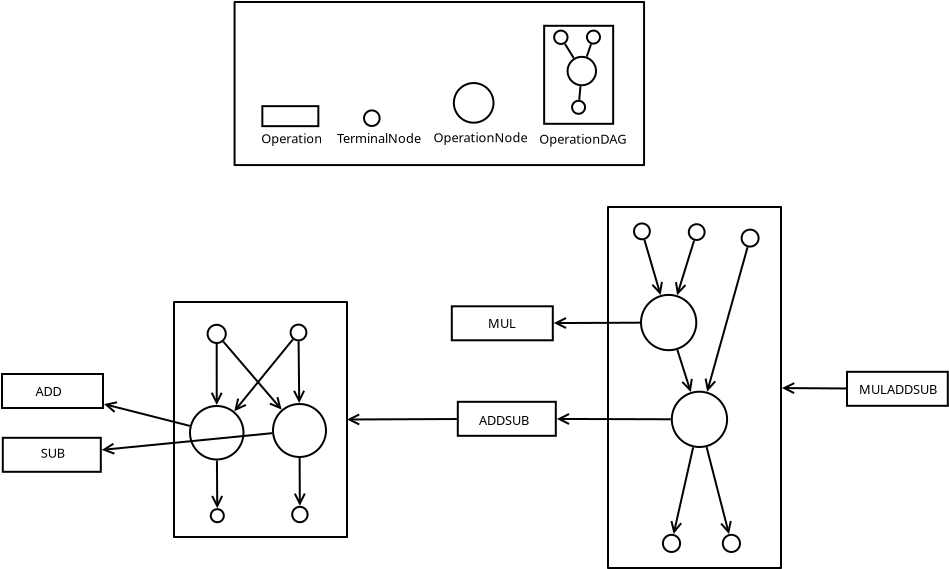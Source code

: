 <?xml version="1.0" encoding="UTF-8"?>
<dia:diagram xmlns:dia="http://www.lysator.liu.se/~alla/dia/">
  <dia:layer name="Background" visible="true">
    <dia:object type="Standard - Box" version="0" id="O0">
      <dia:attribute name="obj_pos">
        <dia:point val="-11.684,13.747"/>
      </dia:attribute>
      <dia:attribute name="obj_bb">
        <dia:rectangle val="-11.734,13.697;-2.984,25.547"/>
      </dia:attribute>
      <dia:attribute name="elem_corner">
        <dia:point val="-11.684,13.747"/>
      </dia:attribute>
      <dia:attribute name="elem_width">
        <dia:real val="8.65"/>
      </dia:attribute>
      <dia:attribute name="elem_height">
        <dia:real val="11.75"/>
      </dia:attribute>
      <dia:attribute name="show_background">
        <dia:boolean val="false"/>
      </dia:attribute>
      <dia:attribute name="corner_radius">
        <dia:real val="1.175e-38"/>
      </dia:attribute>
    </dia:object>
    <dia:object type="Standard - Box" version="0" id="O1">
      <dia:attribute name="obj_pos">
        <dia:point val="21.966,17.237"/>
      </dia:attribute>
      <dia:attribute name="obj_bb">
        <dia:rectangle val="21.916,17.187;27.056,18.987"/>
      </dia:attribute>
      <dia:attribute name="elem_corner">
        <dia:point val="21.966,17.237"/>
      </dia:attribute>
      <dia:attribute name="elem_width">
        <dia:real val="5.04"/>
      </dia:attribute>
      <dia:attribute name="elem_height">
        <dia:real val="1.7"/>
      </dia:attribute>
      <dia:attribute name="show_background">
        <dia:boolean val="true"/>
      </dia:attribute>
    </dia:object>
    <dia:object type="Geometric - Perfect Circle" version="0" id="O2">
      <dia:attribute name="obj_pos">
        <dia:point val="-6.734,18.847"/>
      </dia:attribute>
      <dia:attribute name="obj_bb">
        <dia:rectangle val="-6.784,18.797;-4.034,21.547"/>
      </dia:attribute>
      <dia:attribute name="elem_corner">
        <dia:point val="-6.734,18.847"/>
      </dia:attribute>
      <dia:attribute name="elem_width">
        <dia:real val="2.65"/>
      </dia:attribute>
      <dia:attribute name="elem_height">
        <dia:real val="2.65"/>
      </dia:attribute>
      <dia:attribute name="line_width">
        <dia:real val="0.1"/>
      </dia:attribute>
      <dia:attribute name="line_colour">
        <dia:color val="#000000"/>
      </dia:attribute>
      <dia:attribute name="fill_colour">
        <dia:color val="#ffffff"/>
      </dia:attribute>
      <dia:attribute name="show_background">
        <dia:boolean val="true"/>
      </dia:attribute>
      <dia:attribute name="line_style">
        <dia:enum val="0"/>
        <dia:real val="1"/>
      </dia:attribute>
      <dia:attribute name="flip_horizontal">
        <dia:boolean val="false"/>
      </dia:attribute>
      <dia:attribute name="flip_vertical">
        <dia:boolean val="false"/>
      </dia:attribute>
    </dia:object>
    <dia:object type="Geometric - Perfect Circle" version="0" id="O3">
      <dia:attribute name="obj_pos">
        <dia:point val="-10.884,18.947"/>
      </dia:attribute>
      <dia:attribute name="obj_bb">
        <dia:rectangle val="-10.934,18.897;-8.159,21.672"/>
      </dia:attribute>
      <dia:attribute name="elem_corner">
        <dia:point val="-10.884,18.947"/>
      </dia:attribute>
      <dia:attribute name="elem_width">
        <dia:real val="2.675"/>
      </dia:attribute>
      <dia:attribute name="elem_height">
        <dia:real val="2.675"/>
      </dia:attribute>
      <dia:attribute name="line_width">
        <dia:real val="0.1"/>
      </dia:attribute>
      <dia:attribute name="line_colour">
        <dia:color val="#000000"/>
      </dia:attribute>
      <dia:attribute name="fill_colour">
        <dia:color val="#ffffff"/>
      </dia:attribute>
      <dia:attribute name="show_background">
        <dia:boolean val="true"/>
      </dia:attribute>
      <dia:attribute name="line_style">
        <dia:enum val="0"/>
        <dia:real val="1"/>
      </dia:attribute>
      <dia:attribute name="flip_horizontal">
        <dia:boolean val="false"/>
      </dia:attribute>
      <dia:attribute name="flip_vertical">
        <dia:boolean val="false"/>
      </dia:attribute>
    </dia:object>
    <dia:object type="Geometric - Perfect Circle" version="0" id="O4">
      <dia:attribute name="obj_pos">
        <dia:point val="-10.004,14.887"/>
      </dia:attribute>
      <dia:attribute name="obj_bb">
        <dia:rectangle val="-10.054,14.837;-9.044,15.847"/>
      </dia:attribute>
      <dia:attribute name="elem_corner">
        <dia:point val="-10.004,14.887"/>
      </dia:attribute>
      <dia:attribute name="elem_width">
        <dia:real val="0.91"/>
      </dia:attribute>
      <dia:attribute name="elem_height">
        <dia:real val="0.91"/>
      </dia:attribute>
      <dia:attribute name="line_width">
        <dia:real val="0.1"/>
      </dia:attribute>
      <dia:attribute name="line_colour">
        <dia:color val="#000000"/>
      </dia:attribute>
      <dia:attribute name="fill_colour">
        <dia:color val="#ffffff"/>
      </dia:attribute>
      <dia:attribute name="show_background">
        <dia:boolean val="true"/>
      </dia:attribute>
      <dia:attribute name="line_style">
        <dia:enum val="0"/>
        <dia:real val="1"/>
      </dia:attribute>
      <dia:attribute name="flip_horizontal">
        <dia:boolean val="false"/>
      </dia:attribute>
      <dia:attribute name="flip_vertical">
        <dia:boolean val="false"/>
      </dia:attribute>
    </dia:object>
    <dia:object type="Geometric - Perfect Circle" version="0" id="O5">
      <dia:attribute name="obj_pos">
        <dia:point val="-5.854,14.877"/>
      </dia:attribute>
      <dia:attribute name="obj_bb">
        <dia:rectangle val="-5.904,14.827;-5.014,15.717"/>
      </dia:attribute>
      <dia:attribute name="elem_corner">
        <dia:point val="-5.854,14.877"/>
      </dia:attribute>
      <dia:attribute name="elem_width">
        <dia:real val="0.79"/>
      </dia:attribute>
      <dia:attribute name="elem_height">
        <dia:real val="0.79"/>
      </dia:attribute>
      <dia:attribute name="line_width">
        <dia:real val="0.1"/>
      </dia:attribute>
      <dia:attribute name="line_colour">
        <dia:color val="#000000"/>
      </dia:attribute>
      <dia:attribute name="fill_colour">
        <dia:color val="#ffffff"/>
      </dia:attribute>
      <dia:attribute name="show_background">
        <dia:boolean val="true"/>
      </dia:attribute>
      <dia:attribute name="line_style">
        <dia:enum val="0"/>
        <dia:real val="1"/>
      </dia:attribute>
      <dia:attribute name="flip_horizontal">
        <dia:boolean val="false"/>
      </dia:attribute>
      <dia:attribute name="flip_vertical">
        <dia:boolean val="false"/>
      </dia:attribute>
    </dia:object>
    <dia:object type="Standard - Line" version="0" id="O6">
      <dia:attribute name="obj_pos">
        <dia:point val="-5.454,15.714"/>
      </dia:attribute>
      <dia:attribute name="obj_bb">
        <dia:rectangle val="-5.923,15.664;-4.922,18.852"/>
      </dia:attribute>
      <dia:attribute name="conn_endpoints">
        <dia:point val="-5.454,15.714"/>
        <dia:point val="-5.423,18.797"/>
      </dia:attribute>
      <dia:attribute name="numcp">
        <dia:int val="1"/>
      </dia:attribute>
      <dia:attribute name="end_arrow">
        <dia:enum val="1"/>
      </dia:attribute>
      <dia:attribute name="end_arrow_length">
        <dia:real val="0.5"/>
      </dia:attribute>
      <dia:attribute name="end_arrow_width">
        <dia:real val="0.5"/>
      </dia:attribute>
      <dia:connections>
        <dia:connection handle="0" to="O5" connection="8"/>
        <dia:connection handle="1" to="O2" connection="8"/>
      </dia:connections>
    </dia:object>
    <dia:object type="Standard - Line" version="0" id="O7">
      <dia:attribute name="obj_pos">
        <dia:point val="-9.22,15.725"/>
      </dia:attribute>
      <dia:attribute name="obj_bb">
        <dia:rectangle val="-9.291,15.655;-5.891,19.491"/>
      </dia:attribute>
      <dia:attribute name="conn_endpoints">
        <dia:point val="-9.22,15.725"/>
        <dia:point val="-6.304,19.128"/>
      </dia:attribute>
      <dia:attribute name="numcp">
        <dia:int val="1"/>
      </dia:attribute>
      <dia:attribute name="end_arrow">
        <dia:enum val="1"/>
      </dia:attribute>
      <dia:attribute name="end_arrow_length">
        <dia:real val="0.5"/>
      </dia:attribute>
      <dia:attribute name="end_arrow_width">
        <dia:real val="0.5"/>
      </dia:attribute>
      <dia:connections>
        <dia:connection handle="0" to="O4" connection="8"/>
        <dia:connection handle="1" to="O2" connection="8"/>
      </dia:connections>
    </dia:object>
    <dia:object type="Standard - Line" version="0" id="O8">
      <dia:attribute name="obj_pos">
        <dia:point val="-9.549,15.797"/>
      </dia:attribute>
      <dia:attribute name="obj_bb">
        <dia:rectangle val="-10.047,15.747;-9.047,18.947"/>
      </dia:attribute>
      <dia:attribute name="conn_endpoints">
        <dia:point val="-9.549,15.797"/>
        <dia:point val="-9.547,18.897"/>
      </dia:attribute>
      <dia:attribute name="numcp">
        <dia:int val="1"/>
      </dia:attribute>
      <dia:attribute name="end_arrow">
        <dia:enum val="1"/>
      </dia:attribute>
      <dia:attribute name="end_arrow_length">
        <dia:real val="0.5"/>
      </dia:attribute>
      <dia:attribute name="end_arrow_width">
        <dia:real val="0.5"/>
      </dia:attribute>
      <dia:connections>
        <dia:connection handle="0" to="O4" connection="0"/>
        <dia:connection handle="1" to="O3" connection="8"/>
      </dia:connections>
    </dia:object>
    <dia:object type="Standard - Line" version="0" id="O9">
      <dia:attribute name="obj_pos">
        <dia:point val="-5.739,15.616"/>
      </dia:attribute>
      <dia:attribute name="obj_bb">
        <dia:rectangle val="-9.089,15.545;-5.669,19.564"/>
      </dia:attribute>
      <dia:attribute name="conn_endpoints">
        <dia:point val="-5.739,15.616"/>
        <dia:point val="-8.67,19.209"/>
      </dia:attribute>
      <dia:attribute name="numcp">
        <dia:int val="1"/>
      </dia:attribute>
      <dia:attribute name="end_arrow">
        <dia:enum val="1"/>
      </dia:attribute>
      <dia:attribute name="end_arrow_length">
        <dia:real val="0.5"/>
      </dia:attribute>
      <dia:attribute name="end_arrow_width">
        <dia:real val="0.5"/>
      </dia:attribute>
      <dia:connections>
        <dia:connection handle="0" to="O5" connection="8"/>
        <dia:connection handle="1" to="O3" connection="8"/>
      </dia:connections>
    </dia:object>
    <dia:object type="Geometric - Perfect Circle" version="0" id="O10">
      <dia:attribute name="obj_pos">
        <dia:point val="-9.845,24.106"/>
      </dia:attribute>
      <dia:attribute name="obj_bb">
        <dia:rectangle val="-9.895,24.056;-9.143,24.808"/>
      </dia:attribute>
      <dia:attribute name="elem_corner">
        <dia:point val="-9.845,24.106"/>
      </dia:attribute>
      <dia:attribute name="elem_width">
        <dia:real val="0.652"/>
      </dia:attribute>
      <dia:attribute name="elem_height">
        <dia:real val="0.652"/>
      </dia:attribute>
      <dia:attribute name="line_width">
        <dia:real val="0.1"/>
      </dia:attribute>
      <dia:attribute name="line_colour">
        <dia:color val="#000000"/>
      </dia:attribute>
      <dia:attribute name="fill_colour">
        <dia:color val="#ffffff"/>
      </dia:attribute>
      <dia:attribute name="show_background">
        <dia:boolean val="true"/>
      </dia:attribute>
      <dia:attribute name="line_style">
        <dia:enum val="0"/>
        <dia:real val="1"/>
      </dia:attribute>
      <dia:attribute name="flip_horizontal">
        <dia:boolean val="false"/>
      </dia:attribute>
      <dia:attribute name="flip_vertical">
        <dia:boolean val="false"/>
      </dia:attribute>
    </dia:object>
    <dia:object type="Geometric - Perfect Circle" version="0" id="O11">
      <dia:attribute name="obj_pos">
        <dia:point val="-5.775,23.987"/>
      </dia:attribute>
      <dia:attribute name="obj_bb">
        <dia:rectangle val="-5.825,23.937;-4.955,24.807"/>
      </dia:attribute>
      <dia:attribute name="elem_corner">
        <dia:point val="-5.775,23.987"/>
      </dia:attribute>
      <dia:attribute name="elem_width">
        <dia:real val="0.77"/>
      </dia:attribute>
      <dia:attribute name="elem_height">
        <dia:real val="0.77"/>
      </dia:attribute>
      <dia:attribute name="line_width">
        <dia:real val="0.1"/>
      </dia:attribute>
      <dia:attribute name="line_colour">
        <dia:color val="#000000"/>
      </dia:attribute>
      <dia:attribute name="fill_colour">
        <dia:color val="#ffffff"/>
      </dia:attribute>
      <dia:attribute name="show_background">
        <dia:boolean val="true"/>
      </dia:attribute>
      <dia:attribute name="line_style">
        <dia:enum val="0"/>
        <dia:real val="1"/>
      </dia:attribute>
      <dia:attribute name="flip_horizontal">
        <dia:boolean val="false"/>
      </dia:attribute>
      <dia:attribute name="flip_vertical">
        <dia:boolean val="false"/>
      </dia:attribute>
    </dia:object>
    <dia:object type="Standard - Line" version="0" id="O12">
      <dia:attribute name="obj_pos">
        <dia:point val="-9.537,21.672"/>
      </dia:attribute>
      <dia:attribute name="obj_bb">
        <dia:rectangle val="-10.022,21.622;-9.021,24.11"/>
      </dia:attribute>
      <dia:attribute name="conn_endpoints">
        <dia:point val="-9.537,21.672"/>
        <dia:point val="-9.522,24.057"/>
      </dia:attribute>
      <dia:attribute name="numcp">
        <dia:int val="1"/>
      </dia:attribute>
      <dia:attribute name="end_arrow">
        <dia:enum val="1"/>
      </dia:attribute>
      <dia:attribute name="end_arrow_length">
        <dia:real val="0.5"/>
      </dia:attribute>
      <dia:attribute name="end_arrow_width">
        <dia:real val="0.5"/>
      </dia:attribute>
      <dia:connections>
        <dia:connection handle="0" to="O3" connection="8"/>
        <dia:connection handle="1" to="O10" connection="8"/>
      </dia:connections>
    </dia:object>
    <dia:object type="Standard - Line" version="0" id="O13">
      <dia:attribute name="obj_pos">
        <dia:point val="-5.403,21.547"/>
      </dia:attribute>
      <dia:attribute name="obj_bb">
        <dia:rectangle val="-5.892,21.496;-4.892,23.989"/>
      </dia:attribute>
      <dia:attribute name="conn_endpoints">
        <dia:point val="-5.403,21.547"/>
        <dia:point val="-5.392,23.937"/>
      </dia:attribute>
      <dia:attribute name="numcp">
        <dia:int val="1"/>
      </dia:attribute>
      <dia:attribute name="end_arrow">
        <dia:enum val="1"/>
      </dia:attribute>
      <dia:attribute name="end_arrow_length">
        <dia:real val="0.5"/>
      </dia:attribute>
      <dia:attribute name="end_arrow_width">
        <dia:real val="0.5"/>
      </dia:attribute>
      <dia:connections>
        <dia:connection handle="0" to="O2" connection="8"/>
        <dia:connection handle="1" to="O11" connection="8"/>
      </dia:connections>
    </dia:object>
    <dia:object type="Geometric - Perfect Circle" version="0" id="O14">
      <dia:attribute name="obj_pos">
        <dia:point val="11.666,13.392"/>
      </dia:attribute>
      <dia:attribute name="obj_bb">
        <dia:rectangle val="11.616,13.342;14.481,16.207"/>
      </dia:attribute>
      <dia:attribute name="elem_corner">
        <dia:point val="11.666,13.392"/>
      </dia:attribute>
      <dia:attribute name="elem_width">
        <dia:real val="2.765"/>
      </dia:attribute>
      <dia:attribute name="elem_height">
        <dia:real val="2.765"/>
      </dia:attribute>
      <dia:attribute name="line_width">
        <dia:real val="0.1"/>
      </dia:attribute>
      <dia:attribute name="line_colour">
        <dia:color val="#000000"/>
      </dia:attribute>
      <dia:attribute name="fill_colour">
        <dia:color val="#ffffff"/>
      </dia:attribute>
      <dia:attribute name="show_background">
        <dia:boolean val="true"/>
      </dia:attribute>
      <dia:attribute name="line_style">
        <dia:enum val="0"/>
        <dia:real val="1"/>
      </dia:attribute>
      <dia:attribute name="flip_horizontal">
        <dia:boolean val="false"/>
      </dia:attribute>
      <dia:attribute name="flip_vertical">
        <dia:boolean val="false"/>
      </dia:attribute>
    </dia:object>
    <dia:object type="Geometric - Perfect Circle" version="0" id="O15">
      <dia:attribute name="obj_pos">
        <dia:point val="11.316,9.819"/>
      </dia:attribute>
      <dia:attribute name="obj_bb">
        <dia:rectangle val="11.266,9.769;12.159,10.662"/>
      </dia:attribute>
      <dia:attribute name="elem_corner">
        <dia:point val="11.316,9.819"/>
      </dia:attribute>
      <dia:attribute name="elem_width">
        <dia:real val="0.793"/>
      </dia:attribute>
      <dia:attribute name="elem_height">
        <dia:real val="0.793"/>
      </dia:attribute>
      <dia:attribute name="line_width">
        <dia:real val="0.1"/>
      </dia:attribute>
      <dia:attribute name="line_colour">
        <dia:color val="#000000"/>
      </dia:attribute>
      <dia:attribute name="fill_colour">
        <dia:color val="#ffffff"/>
      </dia:attribute>
      <dia:attribute name="show_background">
        <dia:boolean val="true"/>
      </dia:attribute>
      <dia:attribute name="line_style">
        <dia:enum val="0"/>
        <dia:real val="1"/>
      </dia:attribute>
      <dia:attribute name="flip_horizontal">
        <dia:boolean val="false"/>
      </dia:attribute>
      <dia:attribute name="flip_vertical">
        <dia:boolean val="false"/>
      </dia:attribute>
    </dia:object>
    <dia:object type="Geometric - Perfect Circle" version="0" id="O16">
      <dia:attribute name="obj_pos">
        <dia:point val="14.056,9.857"/>
      </dia:attribute>
      <dia:attribute name="obj_bb">
        <dia:rectangle val="14.006,9.807;14.896,10.697"/>
      </dia:attribute>
      <dia:attribute name="elem_corner">
        <dia:point val="14.056,9.857"/>
      </dia:attribute>
      <dia:attribute name="elem_width">
        <dia:real val="0.79"/>
      </dia:attribute>
      <dia:attribute name="elem_height">
        <dia:real val="0.79"/>
      </dia:attribute>
      <dia:attribute name="line_width">
        <dia:real val="0.1"/>
      </dia:attribute>
      <dia:attribute name="line_colour">
        <dia:color val="#000000"/>
      </dia:attribute>
      <dia:attribute name="fill_colour">
        <dia:color val="#ffffff"/>
      </dia:attribute>
      <dia:attribute name="show_background">
        <dia:boolean val="true"/>
      </dia:attribute>
      <dia:attribute name="line_style">
        <dia:enum val="0"/>
        <dia:real val="1"/>
      </dia:attribute>
      <dia:attribute name="flip_horizontal">
        <dia:boolean val="false"/>
      </dia:attribute>
      <dia:attribute name="flip_vertical">
        <dia:boolean val="false"/>
      </dia:attribute>
    </dia:object>
    <dia:object type="Standard - Line" version="0" id="O17">
      <dia:attribute name="obj_pos">
        <dia:point val="11.838,10.643"/>
      </dia:attribute>
      <dia:attribute name="obj_bb">
        <dia:rectangle val="11.776,10.582;13.139,13.588"/>
      </dia:attribute>
      <dia:attribute name="conn_endpoints">
        <dia:point val="11.838,10.643"/>
        <dia:point val="12.646,13.399"/>
      </dia:attribute>
      <dia:attribute name="numcp">
        <dia:int val="1"/>
      </dia:attribute>
      <dia:attribute name="end_arrow">
        <dia:enum val="1"/>
      </dia:attribute>
      <dia:attribute name="end_arrow_length">
        <dia:real val="0.5"/>
      </dia:attribute>
      <dia:attribute name="end_arrow_width">
        <dia:real val="0.5"/>
      </dia:attribute>
      <dia:connections>
        <dia:connection handle="0" to="O15" connection="8"/>
        <dia:connection handle="1" to="O14" connection="8"/>
      </dia:connections>
    </dia:object>
    <dia:object type="Standard - Line" version="0" id="O18">
      <dia:attribute name="obj_pos">
        <dia:point val="14.319,10.676"/>
      </dia:attribute>
      <dia:attribute name="obj_bb">
        <dia:rectangle val="12.979,10.614;14.382,13.605"/>
      </dia:attribute>
      <dia:attribute name="conn_endpoints">
        <dia:point val="14.319,10.676"/>
        <dia:point val="13.472,13.41"/>
      </dia:attribute>
      <dia:attribute name="numcp">
        <dia:int val="1"/>
      </dia:attribute>
      <dia:attribute name="end_arrow">
        <dia:enum val="1"/>
      </dia:attribute>
      <dia:attribute name="end_arrow_length">
        <dia:real val="0.5"/>
      </dia:attribute>
      <dia:attribute name="end_arrow_width">
        <dia:real val="0.5"/>
      </dia:attribute>
      <dia:connections>
        <dia:connection handle="0" to="O16" connection="8"/>
        <dia:connection handle="1" to="O14" connection="8"/>
      </dia:connections>
    </dia:object>
    <dia:object type="Standard - Line" version="0" id="O19">
      <dia:attribute name="obj_pos">
        <dia:point val="13.483,16.139"/>
      </dia:attribute>
      <dia:attribute name="obj_bb">
        <dia:rectangle val="13.42,16.077;14.646,18.448"/>
      </dia:attribute>
      <dia:attribute name="conn_endpoints">
        <dia:point val="13.483,16.139"/>
        <dia:point val="14.154,18.249"/>
      </dia:attribute>
      <dia:attribute name="numcp">
        <dia:int val="1"/>
      </dia:attribute>
      <dia:attribute name="end_arrow">
        <dia:enum val="1"/>
      </dia:attribute>
      <dia:attribute name="end_arrow_length">
        <dia:real val="0.5"/>
      </dia:attribute>
      <dia:attribute name="end_arrow_width">
        <dia:real val="0.5"/>
      </dia:attribute>
      <dia:connections>
        <dia:connection handle="0" to="O14" connection="8"/>
        <dia:connection handle="1" to="O20" connection="8"/>
      </dia:connections>
    </dia:object>
    <dia:object type="Geometric - Perfect Circle" version="0" id="O20">
      <dia:attribute name="obj_pos">
        <dia:point val="13.206,18.232"/>
      </dia:attribute>
      <dia:attribute name="obj_bb">
        <dia:rectangle val="13.156,18.182;16.021,21.047"/>
      </dia:attribute>
      <dia:attribute name="elem_corner">
        <dia:point val="13.206,18.232"/>
      </dia:attribute>
      <dia:attribute name="elem_width">
        <dia:real val="2.765"/>
      </dia:attribute>
      <dia:attribute name="elem_height">
        <dia:real val="2.765"/>
      </dia:attribute>
      <dia:attribute name="line_width">
        <dia:real val="0.1"/>
      </dia:attribute>
      <dia:attribute name="line_colour">
        <dia:color val="#000000"/>
      </dia:attribute>
      <dia:attribute name="fill_colour">
        <dia:color val="#ffffff"/>
      </dia:attribute>
      <dia:attribute name="show_background">
        <dia:boolean val="true"/>
      </dia:attribute>
      <dia:attribute name="line_style">
        <dia:enum val="0"/>
        <dia:real val="1"/>
      </dia:attribute>
      <dia:attribute name="flip_horizontal">
        <dia:boolean val="false"/>
      </dia:attribute>
      <dia:attribute name="flip_vertical">
        <dia:boolean val="false"/>
      </dia:attribute>
    </dia:object>
    <dia:object type="Geometric - Perfect Circle" version="0" id="O21">
      <dia:attribute name="obj_pos">
        <dia:point val="16.696,10.127"/>
      </dia:attribute>
      <dia:attribute name="obj_bb">
        <dia:rectangle val="16.646,10.077;17.596,11.027"/>
      </dia:attribute>
      <dia:attribute name="elem_corner">
        <dia:point val="16.696,10.127"/>
      </dia:attribute>
      <dia:attribute name="elem_width">
        <dia:real val="0.85"/>
      </dia:attribute>
      <dia:attribute name="elem_height">
        <dia:real val="0.85"/>
      </dia:attribute>
      <dia:attribute name="line_width">
        <dia:real val="0.1"/>
      </dia:attribute>
      <dia:attribute name="line_colour">
        <dia:color val="#000000"/>
      </dia:attribute>
      <dia:attribute name="fill_colour">
        <dia:color val="#ffffff"/>
      </dia:attribute>
      <dia:attribute name="show_background">
        <dia:boolean val="true"/>
      </dia:attribute>
      <dia:attribute name="line_style">
        <dia:enum val="0"/>
        <dia:real val="1"/>
      </dia:attribute>
      <dia:attribute name="flip_horizontal">
        <dia:boolean val="false"/>
      </dia:attribute>
      <dia:attribute name="flip_vertical">
        <dia:boolean val="false"/>
      </dia:attribute>
    </dia:object>
    <dia:object type="Geometric - Perfect Circle" version="0" id="O22">
      <dia:attribute name="obj_pos">
        <dia:point val="12.761,25.387"/>
      </dia:attribute>
      <dia:attribute name="obj_bb">
        <dia:rectangle val="12.711,25.337;13.671,26.297"/>
      </dia:attribute>
      <dia:attribute name="elem_corner">
        <dia:point val="12.761,25.387"/>
      </dia:attribute>
      <dia:attribute name="elem_width">
        <dia:real val="0.86"/>
      </dia:attribute>
      <dia:attribute name="elem_height">
        <dia:real val="0.86"/>
      </dia:attribute>
      <dia:attribute name="line_width">
        <dia:real val="0.1"/>
      </dia:attribute>
      <dia:attribute name="line_colour">
        <dia:color val="#000000"/>
      </dia:attribute>
      <dia:attribute name="fill_colour">
        <dia:color val="#ffffff"/>
      </dia:attribute>
      <dia:attribute name="show_background">
        <dia:boolean val="true"/>
      </dia:attribute>
      <dia:attribute name="line_style">
        <dia:enum val="0"/>
        <dia:real val="1"/>
      </dia:attribute>
      <dia:attribute name="flip_horizontal">
        <dia:boolean val="false"/>
      </dia:attribute>
      <dia:attribute name="flip_vertical">
        <dia:boolean val="false"/>
      </dia:attribute>
    </dia:object>
    <dia:object type="Standard - Line" version="0" id="O23">
      <dia:attribute name="obj_pos">
        <dia:point val="16.993,11.009"/>
      </dia:attribute>
      <dia:attribute name="obj_bb">
        <dia:rectangle val="14.479,10.947;17.055,18.417"/>
      </dia:attribute>
      <dia:attribute name="conn_endpoints">
        <dia:point val="16.993,11.009"/>
        <dia:point val="14.974,18.235"/>
      </dia:attribute>
      <dia:attribute name="numcp">
        <dia:int val="1"/>
      </dia:attribute>
      <dia:attribute name="end_arrow">
        <dia:enum val="1"/>
      </dia:attribute>
      <dia:attribute name="end_arrow_length">
        <dia:real val="0.5"/>
      </dia:attribute>
      <dia:attribute name="end_arrow_width">
        <dia:real val="0.5"/>
      </dia:attribute>
      <dia:connections>
        <dia:connection handle="0" to="O21" connection="8"/>
        <dia:connection handle="1" to="O20" connection="8"/>
      </dia:connections>
    </dia:object>
    <dia:object type="Standard - Line" version="0" id="O24">
      <dia:attribute name="obj_pos">
        <dia:point val="14.274,21.011"/>
      </dia:attribute>
      <dia:attribute name="obj_bb">
        <dia:rectangle val="12.798,20.951;14.334,25.507"/>
      </dia:attribute>
      <dia:attribute name="conn_endpoints">
        <dia:point val="14.274,21.011"/>
        <dia:point val="13.297,25.349"/>
      </dia:attribute>
      <dia:attribute name="numcp">
        <dia:int val="1"/>
      </dia:attribute>
      <dia:attribute name="end_arrow">
        <dia:enum val="1"/>
      </dia:attribute>
      <dia:attribute name="end_arrow_length">
        <dia:real val="0.5"/>
      </dia:attribute>
      <dia:attribute name="end_arrow_width">
        <dia:real val="0.5"/>
      </dia:attribute>
      <dia:connections>
        <dia:connection handle="0" to="O20" connection="8"/>
        <dia:connection handle="1" to="O22" connection="8"/>
      </dia:connections>
    </dia:object>
    <dia:object type="Standard - Line" version="0" id="O25">
      <dia:attribute name="obj_pos">
        <dia:point val="14.946,21.002"/>
      </dia:attribute>
      <dia:attribute name="obj_bb">
        <dia:rectangle val="14.885,20.941;16.563,25.526"/>
      </dia:attribute>
      <dia:attribute name="conn_endpoints">
        <dia:point val="14.946,21.002"/>
        <dia:point val="16.067,25.353"/>
      </dia:attribute>
      <dia:attribute name="numcp">
        <dia:int val="1"/>
      </dia:attribute>
      <dia:attribute name="end_arrow">
        <dia:enum val="1"/>
      </dia:attribute>
      <dia:attribute name="end_arrow_length">
        <dia:real val="0.5"/>
      </dia:attribute>
      <dia:attribute name="end_arrow_width">
        <dia:real val="0.5"/>
      </dia:attribute>
      <dia:connections>
        <dia:connection handle="0" to="O20" connection="8"/>
        <dia:connection handle="1" to="O26" connection="8"/>
      </dia:connections>
    </dia:object>
    <dia:object type="Geometric - Perfect Circle" version="0" id="O26">
      <dia:attribute name="obj_pos">
        <dia:point val="15.756,25.387"/>
      </dia:attribute>
      <dia:attribute name="obj_bb">
        <dia:rectangle val="15.706,25.337;16.666,26.297"/>
      </dia:attribute>
      <dia:attribute name="elem_corner">
        <dia:point val="15.756,25.387"/>
      </dia:attribute>
      <dia:attribute name="elem_width">
        <dia:real val="0.86"/>
      </dia:attribute>
      <dia:attribute name="elem_height">
        <dia:real val="0.86"/>
      </dia:attribute>
      <dia:attribute name="line_width">
        <dia:real val="0.1"/>
      </dia:attribute>
      <dia:attribute name="line_colour">
        <dia:color val="#000000"/>
      </dia:attribute>
      <dia:attribute name="fill_colour">
        <dia:color val="#ffffff"/>
      </dia:attribute>
      <dia:attribute name="show_background">
        <dia:boolean val="true"/>
      </dia:attribute>
      <dia:attribute name="line_style">
        <dia:enum val="0"/>
        <dia:real val="1"/>
      </dia:attribute>
      <dia:attribute name="flip_horizontal">
        <dia:boolean val="false"/>
      </dia:attribute>
      <dia:attribute name="flip_vertical">
        <dia:boolean val="false"/>
      </dia:attribute>
    </dia:object>
    <dia:object type="Standard - Box" version="0" id="O27">
      <dia:attribute name="obj_pos">
        <dia:point val="-20.284,17.347"/>
      </dia:attribute>
      <dia:attribute name="obj_bb">
        <dia:rectangle val="-20.334,17.297;-15.184,19.097"/>
      </dia:attribute>
      <dia:attribute name="elem_corner">
        <dia:point val="-20.284,17.347"/>
      </dia:attribute>
      <dia:attribute name="elem_width">
        <dia:real val="5.05"/>
      </dia:attribute>
      <dia:attribute name="elem_height">
        <dia:real val="1.7"/>
      </dia:attribute>
      <dia:attribute name="show_background">
        <dia:boolean val="true"/>
      </dia:attribute>
    </dia:object>
    <dia:object type="Standard - Box" version="0" id="O28">
      <dia:attribute name="obj_pos">
        <dia:point val="-20.244,20.537"/>
      </dia:attribute>
      <dia:attribute name="obj_bb">
        <dia:rectangle val="-20.294,20.487;-15.294,22.287"/>
      </dia:attribute>
      <dia:attribute name="elem_corner">
        <dia:point val="-20.244,20.537"/>
      </dia:attribute>
      <dia:attribute name="elem_width">
        <dia:real val="4.9"/>
      </dia:attribute>
      <dia:attribute name="elem_height">
        <dia:real val="1.7"/>
      </dia:attribute>
      <dia:attribute name="show_background">
        <dia:boolean val="true"/>
      </dia:attribute>
    </dia:object>
    <dia:object type="Standard - Box" version="0" id="O29">
      <dia:attribute name="obj_pos">
        <dia:point val="2.506,18.737"/>
      </dia:attribute>
      <dia:attribute name="obj_bb">
        <dia:rectangle val="2.456,18.687;7.456,20.487"/>
      </dia:attribute>
      <dia:attribute name="elem_corner">
        <dia:point val="2.506,18.737"/>
      </dia:attribute>
      <dia:attribute name="elem_width">
        <dia:real val="4.9"/>
      </dia:attribute>
      <dia:attribute name="elem_height">
        <dia:real val="1.7"/>
      </dia:attribute>
      <dia:attribute name="show_background">
        <dia:boolean val="true"/>
      </dia:attribute>
    </dia:object>
    <dia:object type="Standard - Box" version="0" id="O30">
      <dia:attribute name="obj_pos">
        <dia:point val="2.206,13.962"/>
      </dia:attribute>
      <dia:attribute name="obj_bb">
        <dia:rectangle val="2.156,13.912;7.306,15.712"/>
      </dia:attribute>
      <dia:attribute name="elem_corner">
        <dia:point val="2.206,13.962"/>
      </dia:attribute>
      <dia:attribute name="elem_width">
        <dia:real val="5.05"/>
      </dia:attribute>
      <dia:attribute name="elem_height">
        <dia:real val="1.7"/>
      </dia:attribute>
      <dia:attribute name="show_background">
        <dia:boolean val="true"/>
      </dia:attribute>
    </dia:object>
    <dia:object type="Standard - Line" version="0" id="O31">
      <dia:attribute name="obj_pos">
        <dia:point val="11.617,14.781"/>
      </dia:attribute>
      <dia:attribute name="obj_bb">
        <dia:rectangle val="7.254,14.3;11.667,15.3"/>
      </dia:attribute>
      <dia:attribute name="conn_endpoints">
        <dia:point val="11.617,14.781"/>
        <dia:point val="7.306,14.8"/>
      </dia:attribute>
      <dia:attribute name="numcp">
        <dia:int val="1"/>
      </dia:attribute>
      <dia:attribute name="end_arrow">
        <dia:enum val="1"/>
      </dia:attribute>
      <dia:attribute name="end_arrow_length">
        <dia:real val="0.5"/>
      </dia:attribute>
      <dia:attribute name="end_arrow_width">
        <dia:real val="0.5"/>
      </dia:attribute>
      <dia:connections>
        <dia:connection handle="0" to="O14" connection="8"/>
        <dia:connection handle="1" to="O30" connection="8"/>
      </dia:connections>
    </dia:object>
    <dia:object type="Standard - Line" version="0" id="O32">
      <dia:attribute name="obj_pos">
        <dia:point val="13.156,19.61"/>
      </dia:attribute>
      <dia:attribute name="obj_bb">
        <dia:rectangle val="7.405,19.094;13.206,20.094"/>
      </dia:attribute>
      <dia:attribute name="conn_endpoints">
        <dia:point val="13.156,19.61"/>
        <dia:point val="7.456,19.594"/>
      </dia:attribute>
      <dia:attribute name="numcp">
        <dia:int val="1"/>
      </dia:attribute>
      <dia:attribute name="end_arrow">
        <dia:enum val="1"/>
      </dia:attribute>
      <dia:attribute name="end_arrow_length">
        <dia:real val="0.5"/>
      </dia:attribute>
      <dia:attribute name="end_arrow_width">
        <dia:real val="0.5"/>
      </dia:attribute>
      <dia:connections>
        <dia:connection handle="0" to="O20" connection="8"/>
        <dia:connection handle="1" to="O29" connection="8"/>
      </dia:connections>
    </dia:object>
    <dia:object type="Standard - Text" version="1" id="O33">
      <dia:attribute name="obj_pos">
        <dia:point val="4.016,15.047"/>
      </dia:attribute>
      <dia:attribute name="obj_bb">
        <dia:rectangle val="4.016,14.504;5.271,15.444"/>
      </dia:attribute>
      <dia:attribute name="text">
        <dia:composite type="text">
          <dia:attribute name="string">
            <dia:string>#MUL#</dia:string>
          </dia:attribute>
          <dia:attribute name="font">
            <dia:font family="sans" style="0" name="Helvetica"/>
          </dia:attribute>
          <dia:attribute name="height">
            <dia:real val="0.8"/>
          </dia:attribute>
          <dia:attribute name="pos">
            <dia:point val="4.016,15.047"/>
          </dia:attribute>
          <dia:attribute name="color">
            <dia:color val="#000000"/>
          </dia:attribute>
          <dia:attribute name="alignment">
            <dia:enum val="0"/>
          </dia:attribute>
        </dia:composite>
      </dia:attribute>
      <dia:attribute name="valign">
        <dia:enum val="3"/>
      </dia:attribute>
    </dia:object>
    <dia:object type="Standard - Text" version="1" id="O34">
      <dia:attribute name="obj_pos">
        <dia:point val="3.566,19.897"/>
      </dia:attribute>
      <dia:attribute name="obj_bb">
        <dia:rectangle val="3.566,19.354;6.056,20.294"/>
      </dia:attribute>
      <dia:attribute name="text">
        <dia:composite type="text">
          <dia:attribute name="string">
            <dia:string>#ADDSUB#</dia:string>
          </dia:attribute>
          <dia:attribute name="font">
            <dia:font family="sans" style="0" name="Helvetica"/>
          </dia:attribute>
          <dia:attribute name="height">
            <dia:real val="0.8"/>
          </dia:attribute>
          <dia:attribute name="pos">
            <dia:point val="3.566,19.897"/>
          </dia:attribute>
          <dia:attribute name="color">
            <dia:color val="#000000"/>
          </dia:attribute>
          <dia:attribute name="alignment">
            <dia:enum val="0"/>
          </dia:attribute>
        </dia:composite>
      </dia:attribute>
      <dia:attribute name="valign">
        <dia:enum val="3"/>
      </dia:attribute>
    </dia:object>
    <dia:object type="Standard - Line" version="0" id="O35">
      <dia:attribute name="obj_pos">
        <dia:point val="2.457,19.598"/>
      </dia:attribute>
      <dia:attribute name="obj_bb">
        <dia:rectangle val="-3.086,19.122;2.507,20.122"/>
      </dia:attribute>
      <dia:attribute name="conn_endpoints">
        <dia:point val="2.457,19.598"/>
        <dia:point val="-3.034,19.622"/>
      </dia:attribute>
      <dia:attribute name="numcp">
        <dia:int val="1"/>
      </dia:attribute>
      <dia:attribute name="end_arrow">
        <dia:enum val="1"/>
      </dia:attribute>
      <dia:attribute name="end_arrow_length">
        <dia:real val="0.5"/>
      </dia:attribute>
      <dia:attribute name="end_arrow_width">
        <dia:real val="0.5"/>
      </dia:attribute>
      <dia:connections>
        <dia:connection handle="0" to="O29" connection="8"/>
        <dia:connection handle="1" to="O0" connection="4"/>
      </dia:connections>
    </dia:object>
    <dia:object type="Standard - Box" version="0" id="O36">
      <dia:attribute name="obj_pos">
        <dia:point val="10.016,8.997"/>
      </dia:attribute>
      <dia:attribute name="obj_bb">
        <dia:rectangle val="9.966,8.947;18.716,27.097"/>
      </dia:attribute>
      <dia:attribute name="elem_corner">
        <dia:point val="10.016,8.997"/>
      </dia:attribute>
      <dia:attribute name="elem_width">
        <dia:real val="8.65"/>
      </dia:attribute>
      <dia:attribute name="elem_height">
        <dia:real val="18.05"/>
      </dia:attribute>
      <dia:attribute name="show_background">
        <dia:boolean val="false"/>
      </dia:attribute>
      <dia:attribute name="corner_radius">
        <dia:real val="1.175e-38"/>
      </dia:attribute>
    </dia:object>
    <dia:object type="Standard - Text" version="1" id="O37">
      <dia:attribute name="obj_pos">
        <dia:point val="22.566,18.347"/>
      </dia:attribute>
      <dia:attribute name="obj_bb">
        <dia:rectangle val="22.566,17.804;26.325,18.744"/>
      </dia:attribute>
      <dia:attribute name="text">
        <dia:composite type="text">
          <dia:attribute name="string">
            <dia:string>#MULADDSUB#</dia:string>
          </dia:attribute>
          <dia:attribute name="font">
            <dia:font family="sans" style="0" name="Helvetica"/>
          </dia:attribute>
          <dia:attribute name="height">
            <dia:real val="0.8"/>
          </dia:attribute>
          <dia:attribute name="pos">
            <dia:point val="22.566,18.347"/>
          </dia:attribute>
          <dia:attribute name="color">
            <dia:color val="#000000"/>
          </dia:attribute>
          <dia:attribute name="alignment">
            <dia:enum val="0"/>
          </dia:attribute>
        </dia:composite>
      </dia:attribute>
      <dia:attribute name="valign">
        <dia:enum val="3"/>
      </dia:attribute>
    </dia:object>
    <dia:object type="Standard - Line" version="0" id="O38">
      <dia:attribute name="obj_pos">
        <dia:point val="21.918,18.07"/>
      </dia:attribute>
      <dia:attribute name="obj_bb">
        <dia:rectangle val="18.663,17.549;21.968,18.55"/>
      </dia:attribute>
      <dia:attribute name="conn_endpoints">
        <dia:point val="21.918,18.07"/>
        <dia:point val="18.716,18.05"/>
      </dia:attribute>
      <dia:attribute name="numcp">
        <dia:int val="1"/>
      </dia:attribute>
      <dia:attribute name="end_arrow">
        <dia:enum val="1"/>
      </dia:attribute>
      <dia:attribute name="end_arrow_length">
        <dia:real val="0.5"/>
      </dia:attribute>
      <dia:attribute name="end_arrow_width">
        <dia:real val="0.5"/>
      </dia:attribute>
      <dia:connections>
        <dia:connection handle="0" to="O1" connection="8"/>
        <dia:connection handle="1" to="O36" connection="8"/>
      </dia:connections>
    </dia:object>
    <dia:object type="Standard - Line" version="0" id="O39">
      <dia:attribute name="obj_pos">
        <dia:point val="-10.891,19.943"/>
      </dia:attribute>
      <dia:attribute name="obj_bb">
        <dia:rectangle val="-15.356,18.354;-10.83,20.003"/>
      </dia:attribute>
      <dia:attribute name="conn_endpoints">
        <dia:point val="-10.891,19.943"/>
        <dia:point val="-15.184,18.851"/>
      </dia:attribute>
      <dia:attribute name="numcp">
        <dia:int val="1"/>
      </dia:attribute>
      <dia:attribute name="end_arrow">
        <dia:enum val="1"/>
      </dia:attribute>
      <dia:attribute name="end_arrow_length">
        <dia:real val="0.5"/>
      </dia:attribute>
      <dia:attribute name="end_arrow_width">
        <dia:real val="0.5"/>
      </dia:attribute>
      <dia:connections>
        <dia:connection handle="0" to="O3" connection="8"/>
        <dia:connection handle="1" to="O27" connection="8"/>
      </dia:connections>
    </dia:object>
    <dia:object type="Standard - Line" version="0" id="O40">
      <dia:attribute name="obj_pos">
        <dia:point val="-6.777,20.306"/>
      </dia:attribute>
      <dia:attribute name="obj_bb">
        <dia:rectangle val="-15.393,20.251;-6.723,21.644"/>
      </dia:attribute>
      <dia:attribute name="conn_endpoints">
        <dia:point val="-6.777,20.306"/>
        <dia:point val="-15.295,21.142"/>
      </dia:attribute>
      <dia:attribute name="numcp">
        <dia:int val="1"/>
      </dia:attribute>
      <dia:attribute name="end_arrow">
        <dia:enum val="1"/>
      </dia:attribute>
      <dia:attribute name="end_arrow_length">
        <dia:real val="0.5"/>
      </dia:attribute>
      <dia:attribute name="end_arrow_width">
        <dia:real val="0.5"/>
      </dia:attribute>
      <dia:connections>
        <dia:connection handle="0" to="O2" connection="8"/>
        <dia:connection handle="1" to="O28" connection="8"/>
      </dia:connections>
    </dia:object>
    <dia:object type="Standard - Text" version="1" id="O41">
      <dia:attribute name="obj_pos">
        <dia:point val="-18.609,18.447"/>
      </dia:attribute>
      <dia:attribute name="obj_bb">
        <dia:rectangle val="-18.609,17.904;-17.316,18.844"/>
      </dia:attribute>
      <dia:attribute name="text">
        <dia:composite type="text">
          <dia:attribute name="string">
            <dia:string>#ADD#</dia:string>
          </dia:attribute>
          <dia:attribute name="font">
            <dia:font family="sans" style="0" name="Helvetica"/>
          </dia:attribute>
          <dia:attribute name="height">
            <dia:real val="0.8"/>
          </dia:attribute>
          <dia:attribute name="pos">
            <dia:point val="-18.609,18.447"/>
          </dia:attribute>
          <dia:attribute name="color">
            <dia:color val="#000000"/>
          </dia:attribute>
          <dia:attribute name="alignment">
            <dia:enum val="0"/>
          </dia:attribute>
        </dia:composite>
      </dia:attribute>
      <dia:attribute name="valign">
        <dia:enum val="3"/>
      </dia:attribute>
    </dia:object>
    <dia:object type="Standard - Text" version="1" id="O42">
      <dia:attribute name="obj_pos">
        <dia:point val="-18.344,21.537"/>
      </dia:attribute>
      <dia:attribute name="obj_bb">
        <dia:rectangle val="-18.344,20.994;-17.146,21.934"/>
      </dia:attribute>
      <dia:attribute name="text">
        <dia:composite type="text">
          <dia:attribute name="string">
            <dia:string>#SUB#</dia:string>
          </dia:attribute>
          <dia:attribute name="font">
            <dia:font family="sans" style="0" name="Helvetica"/>
          </dia:attribute>
          <dia:attribute name="height">
            <dia:real val="0.8"/>
          </dia:attribute>
          <dia:attribute name="pos">
            <dia:point val="-18.344,21.537"/>
          </dia:attribute>
          <dia:attribute name="color">
            <dia:color val="#000000"/>
          </dia:attribute>
          <dia:attribute name="alignment">
            <dia:enum val="0"/>
          </dia:attribute>
        </dia:composite>
      </dia:attribute>
      <dia:attribute name="valign">
        <dia:enum val="3"/>
      </dia:attribute>
    </dia:object>
    <dia:group>
      <dia:object type="Standard - Box" version="0" id="O43">
        <dia:attribute name="obj_pos">
          <dia:point val="-8.655,-1.253"/>
        </dia:attribute>
        <dia:attribute name="obj_bb">
          <dia:rectangle val="-8.705,-1.303;11.869,6.951"/>
        </dia:attribute>
        <dia:attribute name="elem_corner">
          <dia:point val="-8.655,-1.253"/>
        </dia:attribute>
        <dia:attribute name="elem_width">
          <dia:real val="20.474"/>
        </dia:attribute>
        <dia:attribute name="elem_height">
          <dia:real val="8.154"/>
        </dia:attribute>
        <dia:attribute name="show_background">
          <dia:boolean val="false"/>
        </dia:attribute>
        <dia:attribute name="corner_radius">
          <dia:real val="1.175e-38"/>
        </dia:attribute>
      </dia:object>
      <dia:group>
        <dia:object type="Standard - Text" version="1" id="O44">
          <dia:attribute name="obj_pos">
            <dia:point val="6.574,5.837"/>
          </dia:attribute>
          <dia:attribute name="obj_bb">
            <dia:rectangle val="6.574,5.295;10.751,6.235"/>
          </dia:attribute>
          <dia:attribute name="text">
            <dia:composite type="text">
              <dia:attribute name="string">
                <dia:string>#OperationDAG#</dia:string>
              </dia:attribute>
              <dia:attribute name="font">
                <dia:font family="sans" style="0" name="Helvetica"/>
              </dia:attribute>
              <dia:attribute name="height">
                <dia:real val="0.8"/>
              </dia:attribute>
              <dia:attribute name="pos">
                <dia:point val="6.574,5.837"/>
              </dia:attribute>
              <dia:attribute name="color">
                <dia:color val="#000000"/>
              </dia:attribute>
              <dia:attribute name="alignment">
                <dia:enum val="0"/>
              </dia:attribute>
            </dia:composite>
          </dia:attribute>
          <dia:attribute name="valign">
            <dia:enum val="3"/>
          </dia:attribute>
        </dia:object>
        <dia:group>
          <dia:object type="Standard - Box" version="0" id="O45">
            <dia:attribute name="obj_pos">
              <dia:point val="6.824,-0.063"/>
            </dia:attribute>
            <dia:attribute name="obj_bb">
              <dia:rectangle val="6.774,-0.113;10.324,4.887"/>
            </dia:attribute>
            <dia:attribute name="elem_corner">
              <dia:point val="6.824,-0.063"/>
            </dia:attribute>
            <dia:attribute name="elem_width">
              <dia:real val="3.45"/>
            </dia:attribute>
            <dia:attribute name="elem_height">
              <dia:real val="4.9"/>
            </dia:attribute>
            <dia:attribute name="show_background">
              <dia:boolean val="true"/>
            </dia:attribute>
          </dia:object>
          <dia:object type="Geometric - Perfect Circle" version="0" id="O46">
            <dia:attribute name="obj_pos">
              <dia:point val="7.994,1.487"/>
            </dia:attribute>
            <dia:attribute name="obj_bb">
              <dia:rectangle val="7.944,1.437;9.468,2.961"/>
            </dia:attribute>
            <dia:attribute name="elem_corner">
              <dia:point val="7.994,1.487"/>
            </dia:attribute>
            <dia:attribute name="elem_width">
              <dia:real val="1.424"/>
            </dia:attribute>
            <dia:attribute name="elem_height">
              <dia:real val="1.424"/>
            </dia:attribute>
            <dia:attribute name="line_width">
              <dia:real val="0.1"/>
            </dia:attribute>
            <dia:attribute name="line_colour">
              <dia:color val="#000000"/>
            </dia:attribute>
            <dia:attribute name="fill_colour">
              <dia:color val="#ffffff"/>
            </dia:attribute>
            <dia:attribute name="show_background">
              <dia:boolean val="true"/>
            </dia:attribute>
            <dia:attribute name="line_style">
              <dia:enum val="0"/>
              <dia:real val="1"/>
            </dia:attribute>
            <dia:attribute name="flip_horizontal">
              <dia:boolean val="false"/>
            </dia:attribute>
            <dia:attribute name="flip_vertical">
              <dia:boolean val="false"/>
            </dia:attribute>
          </dia:object>
          <dia:object type="Geometric - Perfect Circle" version="0" id="O47">
            <dia:attribute name="obj_pos">
              <dia:point val="7.324,0.177"/>
            </dia:attribute>
            <dia:attribute name="obj_bb">
              <dia:rectangle val="7.274,0.127;8.044,0.897"/>
            </dia:attribute>
            <dia:attribute name="elem_corner">
              <dia:point val="7.324,0.177"/>
            </dia:attribute>
            <dia:attribute name="elem_width">
              <dia:real val="0.669"/>
            </dia:attribute>
            <dia:attribute name="elem_height">
              <dia:real val="0.669"/>
            </dia:attribute>
            <dia:attribute name="line_width">
              <dia:real val="0.1"/>
            </dia:attribute>
            <dia:attribute name="line_colour">
              <dia:color val="#000000"/>
            </dia:attribute>
            <dia:attribute name="fill_colour">
              <dia:color val="#ffffff"/>
            </dia:attribute>
            <dia:attribute name="show_background">
              <dia:boolean val="true"/>
            </dia:attribute>
            <dia:attribute name="line_style">
              <dia:enum val="0"/>
              <dia:real val="1"/>
            </dia:attribute>
            <dia:attribute name="flip_horizontal">
              <dia:boolean val="false"/>
            </dia:attribute>
            <dia:attribute name="flip_vertical">
              <dia:boolean val="false"/>
            </dia:attribute>
          </dia:object>
          <dia:object type="Geometric - Perfect Circle" version="0" id="O48">
            <dia:attribute name="obj_pos">
              <dia:point val="8.219,3.687"/>
            </dia:attribute>
            <dia:attribute name="obj_bb">
              <dia:rectangle val="8.169,3.637;8.919,4.387"/>
            </dia:attribute>
            <dia:attribute name="elem_corner">
              <dia:point val="8.219,3.687"/>
            </dia:attribute>
            <dia:attribute name="elem_width">
              <dia:real val="0.65"/>
            </dia:attribute>
            <dia:attribute name="elem_height">
              <dia:real val="0.65"/>
            </dia:attribute>
            <dia:attribute name="line_width">
              <dia:real val="0.1"/>
            </dia:attribute>
            <dia:attribute name="line_colour">
              <dia:color val="#000000"/>
            </dia:attribute>
            <dia:attribute name="fill_colour">
              <dia:color val="#ffffff"/>
            </dia:attribute>
            <dia:attribute name="show_background">
              <dia:boolean val="true"/>
            </dia:attribute>
            <dia:attribute name="line_style">
              <dia:enum val="0"/>
              <dia:real val="1"/>
            </dia:attribute>
            <dia:attribute name="flip_horizontal">
              <dia:boolean val="false"/>
            </dia:attribute>
            <dia:attribute name="flip_vertical">
              <dia:boolean val="false"/>
            </dia:attribute>
          </dia:object>
          <dia:object type="Geometric - Perfect Circle" version="0" id="O49">
            <dia:attribute name="obj_pos">
              <dia:point val="8.964,0.177"/>
            </dia:attribute>
            <dia:attribute name="obj_bb">
              <dia:rectangle val="8.914,0.127;9.664,0.877"/>
            </dia:attribute>
            <dia:attribute name="elem_corner">
              <dia:point val="8.964,0.177"/>
            </dia:attribute>
            <dia:attribute name="elem_width">
              <dia:real val="0.65"/>
            </dia:attribute>
            <dia:attribute name="elem_height">
              <dia:real val="0.65"/>
            </dia:attribute>
            <dia:attribute name="line_width">
              <dia:real val="0.1"/>
            </dia:attribute>
            <dia:attribute name="line_colour">
              <dia:color val="#000000"/>
            </dia:attribute>
            <dia:attribute name="fill_colour">
              <dia:color val="#ffffff"/>
            </dia:attribute>
            <dia:attribute name="show_background">
              <dia:boolean val="true"/>
            </dia:attribute>
            <dia:attribute name="line_style">
              <dia:enum val="0"/>
              <dia:real val="1"/>
            </dia:attribute>
            <dia:attribute name="flip_horizontal">
              <dia:boolean val="false"/>
            </dia:attribute>
            <dia:attribute name="flip_vertical">
              <dia:boolean val="false"/>
            </dia:attribute>
          </dia:object>
          <dia:object type="Standard - Line" version="0" id="O50">
            <dia:attribute name="obj_pos">
              <dia:point val="7.862,0.839"/>
            </dia:attribute>
            <dia:attribute name="obj_bb">
              <dia:rectangle val="7.793,0.77;8.374,1.621"/>
            </dia:attribute>
            <dia:attribute name="conn_endpoints">
              <dia:point val="7.862,0.839"/>
              <dia:point val="8.305,1.552"/>
            </dia:attribute>
            <dia:attribute name="numcp">
              <dia:int val="1"/>
            </dia:attribute>
            <dia:connections>
              <dia:connection handle="0" to="O47" connection="8"/>
              <dia:connection handle="1" to="O46" connection="8"/>
            </dia:connections>
          </dia:object>
          <dia:object type="Standard - Line" version="0" id="O51">
            <dia:attribute name="obj_pos">
              <dia:point val="9.167,0.857"/>
            </dia:attribute>
            <dia:attribute name="obj_bb">
              <dia:rectangle val="8.89,0.794;9.231,1.543"/>
            </dia:attribute>
            <dia:attribute name="conn_endpoints">
              <dia:point val="9.167,0.857"/>
              <dia:point val="8.954,1.479"/>
            </dia:attribute>
            <dia:attribute name="numcp">
              <dia:int val="1"/>
            </dia:attribute>
            <dia:connections>
              <dia:connection handle="0" to="O49" connection="8"/>
              <dia:connection handle="1" to="O46" connection="8"/>
            </dia:connections>
          </dia:object>
          <dia:object type="Standard - Line" version="0" id="O52">
            <dia:attribute name="obj_pos">
              <dia:point val="8.639,2.958"/>
            </dia:attribute>
            <dia:attribute name="obj_bb">
              <dia:rectangle val="8.523,2.903;8.693,3.694"/>
            </dia:attribute>
            <dia:attribute name="conn_endpoints">
              <dia:point val="8.639,2.958"/>
              <dia:point val="8.578,3.639"/>
            </dia:attribute>
            <dia:attribute name="numcp">
              <dia:int val="1"/>
            </dia:attribute>
            <dia:connections>
              <dia:connection handle="0" to="O46" connection="8"/>
              <dia:connection handle="1" to="O48" connection="8"/>
            </dia:connections>
          </dia:object>
        </dia:group>
      </dia:group>
      <dia:group>
        <dia:object type="Geometric - Perfect Circle" version="0" id="O53">
          <dia:attribute name="obj_pos">
            <dia:point val="-2.182,4.167"/>
          </dia:attribute>
          <dia:attribute name="obj_bb">
            <dia:rectangle val="-2.232,4.117;-1.352,4.997"/>
          </dia:attribute>
          <dia:attribute name="elem_corner">
            <dia:point val="-2.182,4.167"/>
          </dia:attribute>
          <dia:attribute name="elem_width">
            <dia:real val="0.78"/>
          </dia:attribute>
          <dia:attribute name="elem_height">
            <dia:real val="0.78"/>
          </dia:attribute>
          <dia:attribute name="line_width">
            <dia:real val="0.1"/>
          </dia:attribute>
          <dia:attribute name="line_colour">
            <dia:color val="#000000"/>
          </dia:attribute>
          <dia:attribute name="fill_colour">
            <dia:color val="#ffffff"/>
          </dia:attribute>
          <dia:attribute name="show_background">
            <dia:boolean val="true"/>
          </dia:attribute>
          <dia:attribute name="line_style">
            <dia:enum val="0"/>
            <dia:real val="1"/>
          </dia:attribute>
          <dia:attribute name="flip_horizontal">
            <dia:boolean val="false"/>
          </dia:attribute>
          <dia:attribute name="flip_vertical">
            <dia:boolean val="false"/>
          </dia:attribute>
        </dia:object>
        <dia:object type="Standard - Text" version="1" id="O54">
          <dia:attribute name="obj_pos">
            <dia:point val="-3.532,5.798"/>
          </dia:attribute>
          <dia:attribute name="obj_bb">
            <dia:rectangle val="-3.532,5.255;0.451,6.195"/>
          </dia:attribute>
          <dia:attribute name="text">
            <dia:composite type="text">
              <dia:attribute name="string">
                <dia:string>#TerminalNode#</dia:string>
              </dia:attribute>
              <dia:attribute name="font">
                <dia:font family="sans" style="0" name="Helvetica"/>
              </dia:attribute>
              <dia:attribute name="height">
                <dia:real val="0.8"/>
              </dia:attribute>
              <dia:attribute name="pos">
                <dia:point val="-3.532,5.798"/>
              </dia:attribute>
              <dia:attribute name="color">
                <dia:color val="#000000"/>
              </dia:attribute>
              <dia:attribute name="alignment">
                <dia:enum val="0"/>
              </dia:attribute>
            </dia:composite>
          </dia:attribute>
          <dia:attribute name="valign">
            <dia:enum val="3"/>
          </dia:attribute>
        </dia:object>
      </dia:group>
      <dia:group>
        <dia:object type="Geometric - Perfect Circle" version="0" id="O55">
          <dia:attribute name="obj_pos">
            <dia:point val="2.309,2.8"/>
          </dia:attribute>
          <dia:attribute name="obj_bb">
            <dia:rectangle val="2.259,2.75;4.342,4.833"/>
          </dia:attribute>
          <dia:attribute name="elem_corner">
            <dia:point val="2.309,2.8"/>
          </dia:attribute>
          <dia:attribute name="elem_width">
            <dia:real val="1.982"/>
          </dia:attribute>
          <dia:attribute name="elem_height">
            <dia:real val="1.982"/>
          </dia:attribute>
          <dia:attribute name="line_width">
            <dia:real val="0.1"/>
          </dia:attribute>
          <dia:attribute name="line_colour">
            <dia:color val="#000000"/>
          </dia:attribute>
          <dia:attribute name="fill_colour">
            <dia:color val="#ffffff"/>
          </dia:attribute>
          <dia:attribute name="show_background">
            <dia:boolean val="true"/>
          </dia:attribute>
          <dia:attribute name="line_style">
            <dia:enum val="0"/>
            <dia:real val="1"/>
          </dia:attribute>
          <dia:attribute name="flip_horizontal">
            <dia:boolean val="false"/>
          </dia:attribute>
          <dia:attribute name="flip_vertical">
            <dia:boolean val="false"/>
          </dia:attribute>
        </dia:object>
        <dia:object type="Standard - Text" version="1" id="O56">
          <dia:attribute name="obj_pos">
            <dia:point val="1.287,5.76"/>
          </dia:attribute>
          <dia:attribute name="obj_bb">
            <dia:rectangle val="1.287,5.218;5.707,6.158"/>
          </dia:attribute>
          <dia:attribute name="text">
            <dia:composite type="text">
              <dia:attribute name="string">
                <dia:string>#OperationNode#</dia:string>
              </dia:attribute>
              <dia:attribute name="font">
                <dia:font family="sans" style="0" name="Helvetica"/>
              </dia:attribute>
              <dia:attribute name="height">
                <dia:real val="0.8"/>
              </dia:attribute>
              <dia:attribute name="pos">
                <dia:point val="1.287,5.76"/>
              </dia:attribute>
              <dia:attribute name="color">
                <dia:color val="#000000"/>
              </dia:attribute>
              <dia:attribute name="alignment">
                <dia:enum val="0"/>
              </dia:attribute>
            </dia:composite>
          </dia:attribute>
          <dia:attribute name="valign">
            <dia:enum val="3"/>
          </dia:attribute>
        </dia:object>
      </dia:group>
      <dia:group>
        <dia:object type="Standard - Box" version="0" id="O57">
          <dia:attribute name="obj_pos">
            <dia:point val="-7.267,3.955"/>
          </dia:attribute>
          <dia:attribute name="obj_bb">
            <dia:rectangle val="-7.317,3.905;-4.417,5.005"/>
          </dia:attribute>
          <dia:attribute name="elem_corner">
            <dia:point val="-7.267,3.955"/>
          </dia:attribute>
          <dia:attribute name="elem_width">
            <dia:real val="2.8"/>
          </dia:attribute>
          <dia:attribute name="elem_height">
            <dia:real val="1.0"/>
          </dia:attribute>
          <dia:attribute name="show_background">
            <dia:boolean val="true"/>
          </dia:attribute>
        </dia:object>
        <dia:object type="Standard - Text" version="1" id="O58">
          <dia:attribute name="obj_pos">
            <dia:point val="-7.317,5.805"/>
          </dia:attribute>
          <dia:attribute name="obj_bb">
            <dia:rectangle val="-7.317,5.262;-4.417,6.202"/>
          </dia:attribute>
          <dia:attribute name="text">
            <dia:composite type="text">
              <dia:attribute name="string">
                <dia:string>#Operation#</dia:string>
              </dia:attribute>
              <dia:attribute name="font">
                <dia:font family="sans" style="0" name="Helvetica"/>
              </dia:attribute>
              <dia:attribute name="height">
                <dia:real val="0.8"/>
              </dia:attribute>
              <dia:attribute name="pos">
                <dia:point val="-7.317,5.805"/>
              </dia:attribute>
              <dia:attribute name="color">
                <dia:color val="#000000"/>
              </dia:attribute>
              <dia:attribute name="alignment">
                <dia:enum val="0"/>
              </dia:attribute>
            </dia:composite>
          </dia:attribute>
          <dia:attribute name="valign">
            <dia:enum val="3"/>
          </dia:attribute>
        </dia:object>
      </dia:group>
    </dia:group>
  </dia:layer>
</dia:diagram>
